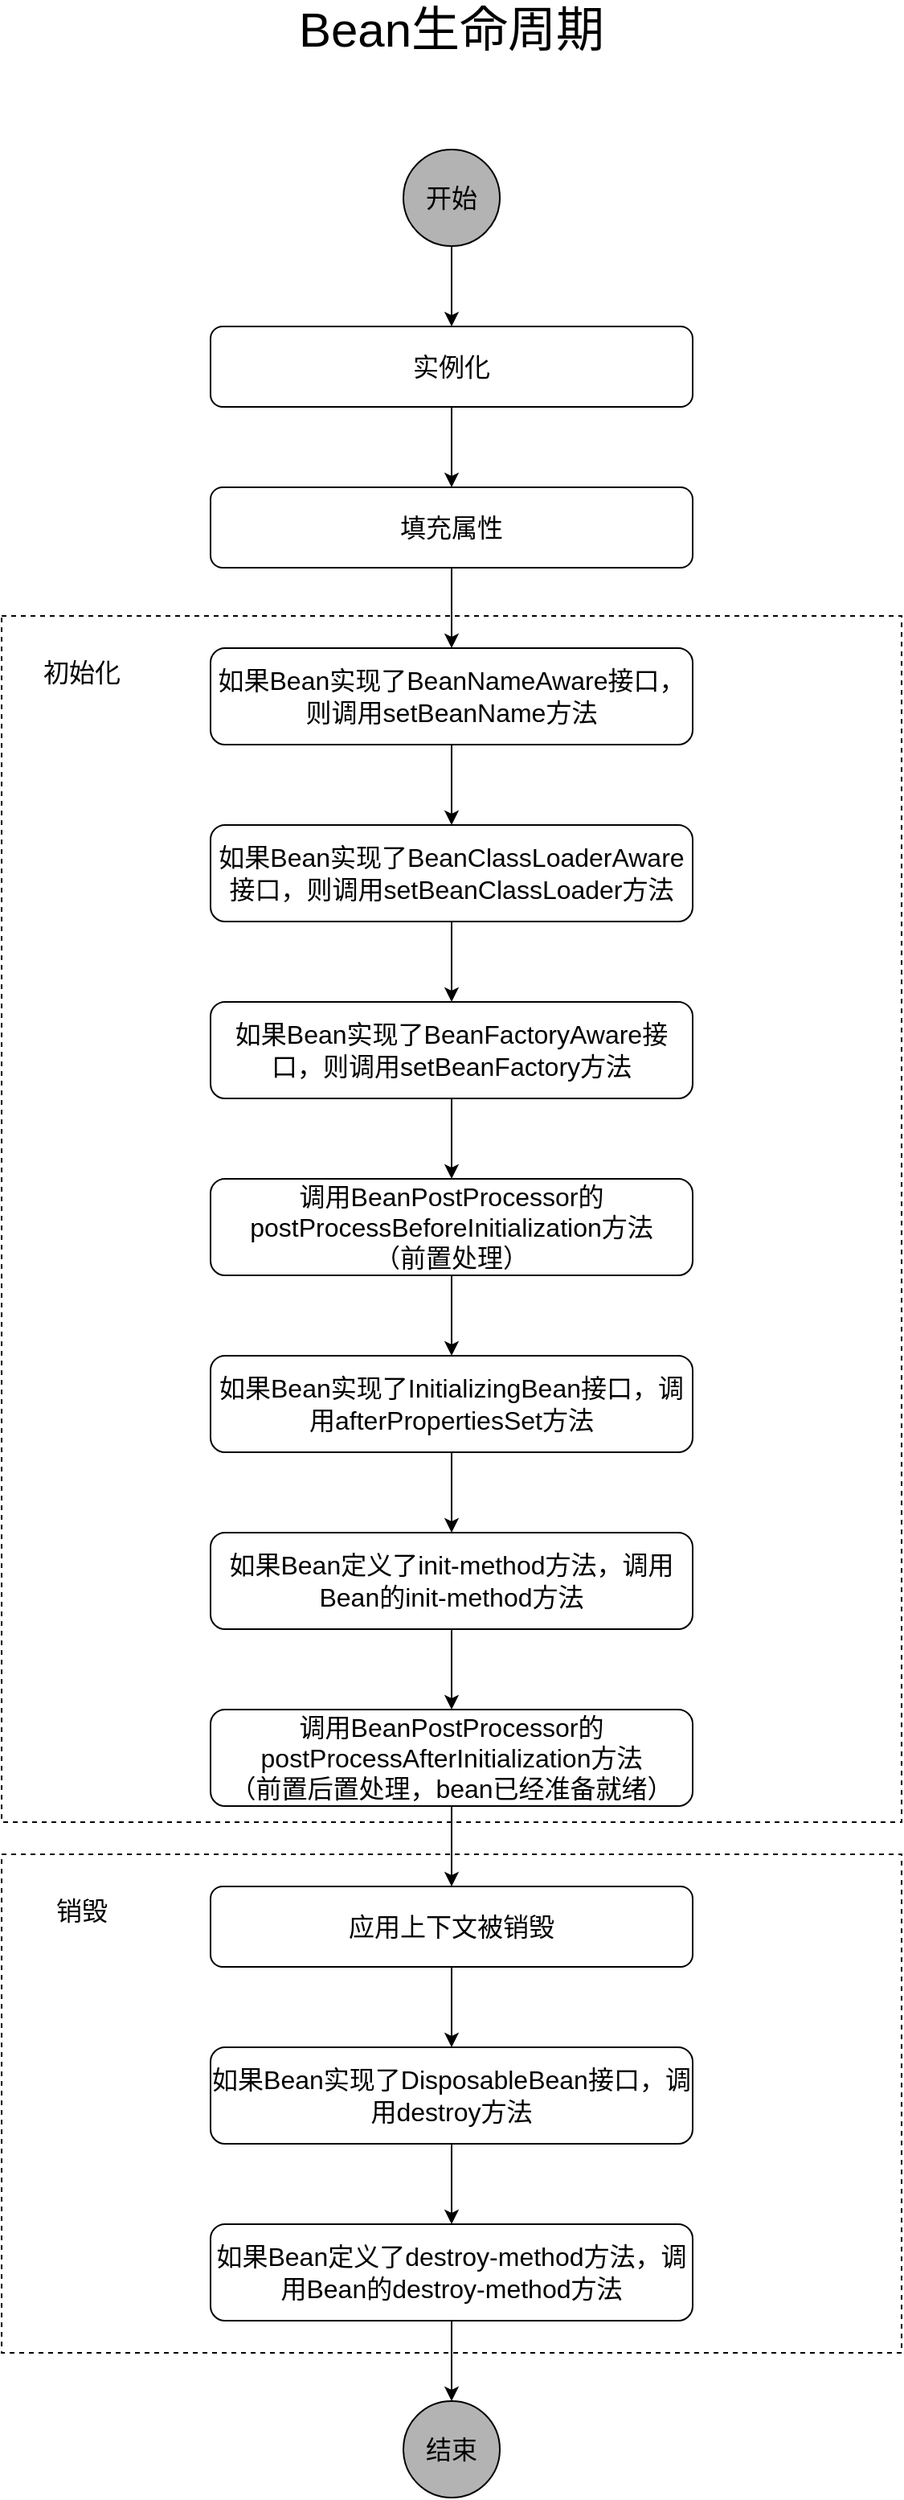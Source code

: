 <mxfile version="20.4.0" type="github">
  <diagram id="mSxrZph_0Gu7QOmQeFGe" name="第 1 页">
    <mxGraphModel dx="765" dy="1059" grid="1" gridSize="10" guides="1" tooltips="1" connect="1" arrows="1" fold="1" page="1" pageScale="1" pageWidth="2339" pageHeight="3300" math="0" shadow="0">
      <root>
        <mxCell id="0" />
        <mxCell id="1" parent="0" />
        <mxCell id="o57jXzXNjO05xtOuwxov-33" value="" style="rounded=0;whiteSpace=wrap;html=1;fontSize=16;fillColor=#FFFFFF;dashed=1;" vertex="1" parent="1">
          <mxGeometry x="30" y="1220" width="560" height="310" as="geometry" />
        </mxCell>
        <mxCell id="o57jXzXNjO05xtOuwxov-31" value="" style="rounded=0;whiteSpace=wrap;html=1;fontSize=16;fillColor=#FFFFFF;dashed=1;" vertex="1" parent="1">
          <mxGeometry x="30" y="450" width="560" height="750" as="geometry" />
        </mxCell>
        <mxCell id="o57jXzXNjO05xtOuwxov-3" style="edgeStyle=orthogonalEdgeStyle;rounded=0;orthogonalLoop=1;jettySize=auto;html=1;exitX=0.5;exitY=1;exitDx=0;exitDy=0;entryX=0.5;entryY=0;entryDx=0;entryDy=0;fontSize=16;" edge="1" parent="1" source="o57jXzXNjO05xtOuwxov-1" target="o57jXzXNjO05xtOuwxov-2">
          <mxGeometry relative="1" as="geometry" />
        </mxCell>
        <mxCell id="o57jXzXNjO05xtOuwxov-1" value="&lt;font style=&quot;font-size: 16px;&quot;&gt;实例化&lt;/font&gt;" style="rounded=1;whiteSpace=wrap;html=1;" vertex="1" parent="1">
          <mxGeometry x="160" y="270" width="300" height="50" as="geometry" />
        </mxCell>
        <mxCell id="o57jXzXNjO05xtOuwxov-5" style="edgeStyle=orthogonalEdgeStyle;rounded=0;orthogonalLoop=1;jettySize=auto;html=1;exitX=0.5;exitY=1;exitDx=0;exitDy=0;entryX=0.5;entryY=0;entryDx=0;entryDy=0;fontSize=16;" edge="1" parent="1" source="o57jXzXNjO05xtOuwxov-2" target="o57jXzXNjO05xtOuwxov-4">
          <mxGeometry relative="1" as="geometry" />
        </mxCell>
        <mxCell id="o57jXzXNjO05xtOuwxov-2" value="填充属性" style="rounded=1;whiteSpace=wrap;html=1;fontSize=16;" vertex="1" parent="1">
          <mxGeometry x="160" y="370" width="300" height="50" as="geometry" />
        </mxCell>
        <mxCell id="o57jXzXNjO05xtOuwxov-7" style="edgeStyle=orthogonalEdgeStyle;rounded=0;orthogonalLoop=1;jettySize=auto;html=1;exitX=0.5;exitY=1;exitDx=0;exitDy=0;entryX=0.5;entryY=0;entryDx=0;entryDy=0;fontSize=16;" edge="1" parent="1" source="o57jXzXNjO05xtOuwxov-4" target="o57jXzXNjO05xtOuwxov-6">
          <mxGeometry relative="1" as="geometry" />
        </mxCell>
        <mxCell id="o57jXzXNjO05xtOuwxov-4" value="如果Bean实现了BeanNameAware接口，则调用setBeanName方法" style="rounded=1;whiteSpace=wrap;html=1;fontSize=16;" vertex="1" parent="1">
          <mxGeometry x="160" y="470" width="300" height="60" as="geometry" />
        </mxCell>
        <mxCell id="o57jXzXNjO05xtOuwxov-9" style="edgeStyle=orthogonalEdgeStyle;rounded=0;orthogonalLoop=1;jettySize=auto;html=1;exitX=0.5;exitY=1;exitDx=0;exitDy=0;entryX=0.5;entryY=0;entryDx=0;entryDy=0;fontSize=16;" edge="1" parent="1" source="o57jXzXNjO05xtOuwxov-6" target="o57jXzXNjO05xtOuwxov-8">
          <mxGeometry relative="1" as="geometry" />
        </mxCell>
        <mxCell id="o57jXzXNjO05xtOuwxov-6" value="如果Bean实现了BeanClassLoaderAware接口，则调用setBeanClassLoader方法" style="rounded=1;whiteSpace=wrap;html=1;fontSize=16;" vertex="1" parent="1">
          <mxGeometry x="160" y="580" width="300" height="60" as="geometry" />
        </mxCell>
        <mxCell id="o57jXzXNjO05xtOuwxov-12" style="edgeStyle=orthogonalEdgeStyle;rounded=0;orthogonalLoop=1;jettySize=auto;html=1;exitX=0.5;exitY=1;exitDx=0;exitDy=0;entryX=0.5;entryY=0;entryDx=0;entryDy=0;fontSize=16;" edge="1" parent="1" source="o57jXzXNjO05xtOuwxov-8" target="o57jXzXNjO05xtOuwxov-10">
          <mxGeometry relative="1" as="geometry" />
        </mxCell>
        <mxCell id="o57jXzXNjO05xtOuwxov-8" value="如果Bean实现了BeanFactoryAware接口，则调用setBeanFactory方法" style="rounded=1;whiteSpace=wrap;html=1;fontSize=16;" vertex="1" parent="1">
          <mxGeometry x="160" y="690" width="300" height="60" as="geometry" />
        </mxCell>
        <mxCell id="o57jXzXNjO05xtOuwxov-14" style="edgeStyle=orthogonalEdgeStyle;rounded=0;orthogonalLoop=1;jettySize=auto;html=1;exitX=0.5;exitY=1;exitDx=0;exitDy=0;entryX=0.5;entryY=0;entryDx=0;entryDy=0;fontSize=16;" edge="1" parent="1" source="o57jXzXNjO05xtOuwxov-10" target="o57jXzXNjO05xtOuwxov-11">
          <mxGeometry relative="1" as="geometry" />
        </mxCell>
        <mxCell id="o57jXzXNjO05xtOuwxov-10" value="调用BeanPostProcessor的postProcessBeforeInitialization方法&lt;br&gt;（前置处理）" style="rounded=1;whiteSpace=wrap;html=1;fontSize=16;" vertex="1" parent="1">
          <mxGeometry x="160" y="800" width="300" height="60" as="geometry" />
        </mxCell>
        <mxCell id="o57jXzXNjO05xtOuwxov-15" style="edgeStyle=orthogonalEdgeStyle;rounded=0;orthogonalLoop=1;jettySize=auto;html=1;exitX=0.5;exitY=1;exitDx=0;exitDy=0;entryX=0.5;entryY=0;entryDx=0;entryDy=0;fontSize=16;" edge="1" parent="1" source="o57jXzXNjO05xtOuwxov-11" target="o57jXzXNjO05xtOuwxov-13">
          <mxGeometry relative="1" as="geometry" />
        </mxCell>
        <mxCell id="o57jXzXNjO05xtOuwxov-11" value="如果Bean实现了InitializingBean接口，调用afterPropertiesSet方法" style="rounded=1;whiteSpace=wrap;html=1;fontSize=16;" vertex="1" parent="1">
          <mxGeometry x="160" y="910" width="300" height="60" as="geometry" />
        </mxCell>
        <mxCell id="o57jXzXNjO05xtOuwxov-18" style="edgeStyle=orthogonalEdgeStyle;rounded=0;orthogonalLoop=1;jettySize=auto;html=1;exitX=0.5;exitY=1;exitDx=0;exitDy=0;entryX=0.5;entryY=0;entryDx=0;entryDy=0;fontSize=16;" edge="1" parent="1" source="o57jXzXNjO05xtOuwxov-13" target="o57jXzXNjO05xtOuwxov-17">
          <mxGeometry relative="1" as="geometry" />
        </mxCell>
        <mxCell id="o57jXzXNjO05xtOuwxov-13" value="如果Bean定义了init-method方法，调用Bean的init-method方法" style="rounded=1;whiteSpace=wrap;html=1;fontSize=16;" vertex="1" parent="1">
          <mxGeometry x="160" y="1020" width="300" height="60" as="geometry" />
        </mxCell>
        <mxCell id="o57jXzXNjO05xtOuwxov-22" style="edgeStyle=orthogonalEdgeStyle;rounded=0;orthogonalLoop=1;jettySize=auto;html=1;exitX=0.5;exitY=1;exitDx=0;exitDy=0;entryX=0.5;entryY=0;entryDx=0;entryDy=0;fontSize=16;" edge="1" parent="1" source="o57jXzXNjO05xtOuwxov-17" target="o57jXzXNjO05xtOuwxov-19">
          <mxGeometry relative="1" as="geometry" />
        </mxCell>
        <mxCell id="o57jXzXNjO05xtOuwxov-17" value="调用BeanPostProcessor的postProcessAfterInitialization方法&lt;br&gt;（前置后置处理，bean已经准备就绪）" style="rounded=1;whiteSpace=wrap;html=1;fontSize=16;" vertex="1" parent="1">
          <mxGeometry x="160" y="1130" width="300" height="60" as="geometry" />
        </mxCell>
        <mxCell id="o57jXzXNjO05xtOuwxov-23" style="edgeStyle=orthogonalEdgeStyle;rounded=0;orthogonalLoop=1;jettySize=auto;html=1;exitX=0.5;exitY=1;exitDx=0;exitDy=0;entryX=0.5;entryY=0;entryDx=0;entryDy=0;fontSize=16;" edge="1" parent="1" source="o57jXzXNjO05xtOuwxov-19" target="o57jXzXNjO05xtOuwxov-21">
          <mxGeometry relative="1" as="geometry" />
        </mxCell>
        <mxCell id="o57jXzXNjO05xtOuwxov-19" value="应用上下文被销毁" style="rounded=1;whiteSpace=wrap;html=1;fontSize=16;" vertex="1" parent="1">
          <mxGeometry x="160" y="1240" width="300" height="50" as="geometry" />
        </mxCell>
        <mxCell id="o57jXzXNjO05xtOuwxov-25" style="edgeStyle=orthogonalEdgeStyle;rounded=0;orthogonalLoop=1;jettySize=auto;html=1;exitX=0.5;exitY=1;exitDx=0;exitDy=0;entryX=0.5;entryY=0;entryDx=0;entryDy=0;fontSize=16;" edge="1" parent="1" source="o57jXzXNjO05xtOuwxov-21" target="o57jXzXNjO05xtOuwxov-24">
          <mxGeometry relative="1" as="geometry" />
        </mxCell>
        <mxCell id="o57jXzXNjO05xtOuwxov-21" value="如果Bean实现了DisposableBean接口，调用destroy方法" style="rounded=1;whiteSpace=wrap;html=1;fontSize=16;" vertex="1" parent="1">
          <mxGeometry x="160" y="1340" width="300" height="60" as="geometry" />
        </mxCell>
        <mxCell id="o57jXzXNjO05xtOuwxov-30" style="edgeStyle=orthogonalEdgeStyle;rounded=0;orthogonalLoop=1;jettySize=auto;html=1;exitX=0.5;exitY=1;exitDx=0;exitDy=0;entryX=0.5;entryY=0;entryDx=0;entryDy=0;fontSize=16;" edge="1" parent="1" source="o57jXzXNjO05xtOuwxov-24" target="o57jXzXNjO05xtOuwxov-28">
          <mxGeometry relative="1" as="geometry" />
        </mxCell>
        <mxCell id="o57jXzXNjO05xtOuwxov-24" value="如果Bean定义了destroy-method方法，调用Bean的destroy-method方法" style="rounded=1;whiteSpace=wrap;html=1;fontSize=16;" vertex="1" parent="1">
          <mxGeometry x="160" y="1450" width="300" height="60" as="geometry" />
        </mxCell>
        <mxCell id="o57jXzXNjO05xtOuwxov-29" style="edgeStyle=orthogonalEdgeStyle;rounded=0;orthogonalLoop=1;jettySize=auto;html=1;exitX=0.5;exitY=1;exitDx=0;exitDy=0;entryX=0.5;entryY=0;entryDx=0;entryDy=0;fontSize=16;" edge="1" parent="1" source="o57jXzXNjO05xtOuwxov-26" target="o57jXzXNjO05xtOuwxov-1">
          <mxGeometry relative="1" as="geometry" />
        </mxCell>
        <mxCell id="o57jXzXNjO05xtOuwxov-26" value="开始" style="ellipse;whiteSpace=wrap;html=1;aspect=fixed;fontSize=16;fillColor=#B3B3B3;" vertex="1" parent="1">
          <mxGeometry x="280" y="160" width="60" height="60" as="geometry" />
        </mxCell>
        <mxCell id="o57jXzXNjO05xtOuwxov-28" value="结束" style="ellipse;whiteSpace=wrap;html=1;aspect=fixed;fontSize=16;fillColor=#B3B3B3;" vertex="1" parent="1">
          <mxGeometry x="280" y="1560" width="60" height="60" as="geometry" />
        </mxCell>
        <mxCell id="o57jXzXNjO05xtOuwxov-32" value="初始化" style="text;html=1;strokeColor=none;fillColor=none;align=center;verticalAlign=middle;whiteSpace=wrap;rounded=0;fontSize=16;" vertex="1" parent="1">
          <mxGeometry x="50" y="470" width="60" height="30" as="geometry" />
        </mxCell>
        <mxCell id="o57jXzXNjO05xtOuwxov-34" value="销毁" style="text;html=1;strokeColor=none;fillColor=none;align=center;verticalAlign=middle;whiteSpace=wrap;rounded=0;fontSize=16;" vertex="1" parent="1">
          <mxGeometry x="50" y="1240" width="60" height="30" as="geometry" />
        </mxCell>
        <mxCell id="o57jXzXNjO05xtOuwxov-35" value="&lt;font style=&quot;&quot;&gt;&lt;font style=&quot;font-size: 30px;&quot;&gt;Bean生命周期&lt;/font&gt;&lt;br&gt;&lt;/font&gt;" style="text;html=1;strokeColor=none;fillColor=none;align=center;verticalAlign=middle;whiteSpace=wrap;rounded=0;dashed=1;fontSize=16;" vertex="1" parent="1">
          <mxGeometry x="205" y="70" width="210" height="30" as="geometry" />
        </mxCell>
      </root>
    </mxGraphModel>
  </diagram>
</mxfile>

